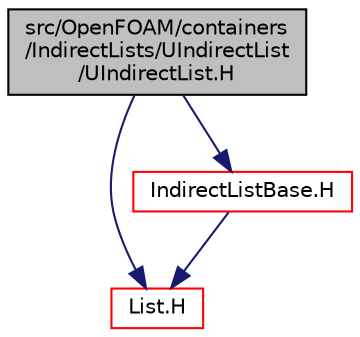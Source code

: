 digraph "src/OpenFOAM/containers/IndirectLists/UIndirectList/UIndirectList.H"
{
  bgcolor="transparent";
  edge [fontname="Helvetica",fontsize="10",labelfontname="Helvetica",labelfontsize="10"];
  node [fontname="Helvetica",fontsize="10",shape=record];
  Node1 [label="src/OpenFOAM/containers\l/IndirectLists/UIndirectList\l/UIndirectList.H",height=0.2,width=0.4,color="black", fillcolor="grey75", style="filled" fontcolor="black"];
  Node1 -> Node2 [color="midnightblue",fontsize="10",style="solid",fontname="Helvetica"];
  Node2 [label="List.H",height=0.2,width=0.4,color="red",URL="$List_8H.html"];
  Node1 -> Node3 [color="midnightblue",fontsize="10",style="solid",fontname="Helvetica"];
  Node3 [label="IndirectListBase.H",height=0.2,width=0.4,color="red",URL="$IndirectListBase_8H.html"];
  Node3 -> Node2 [color="midnightblue",fontsize="10",style="solid",fontname="Helvetica"];
}
